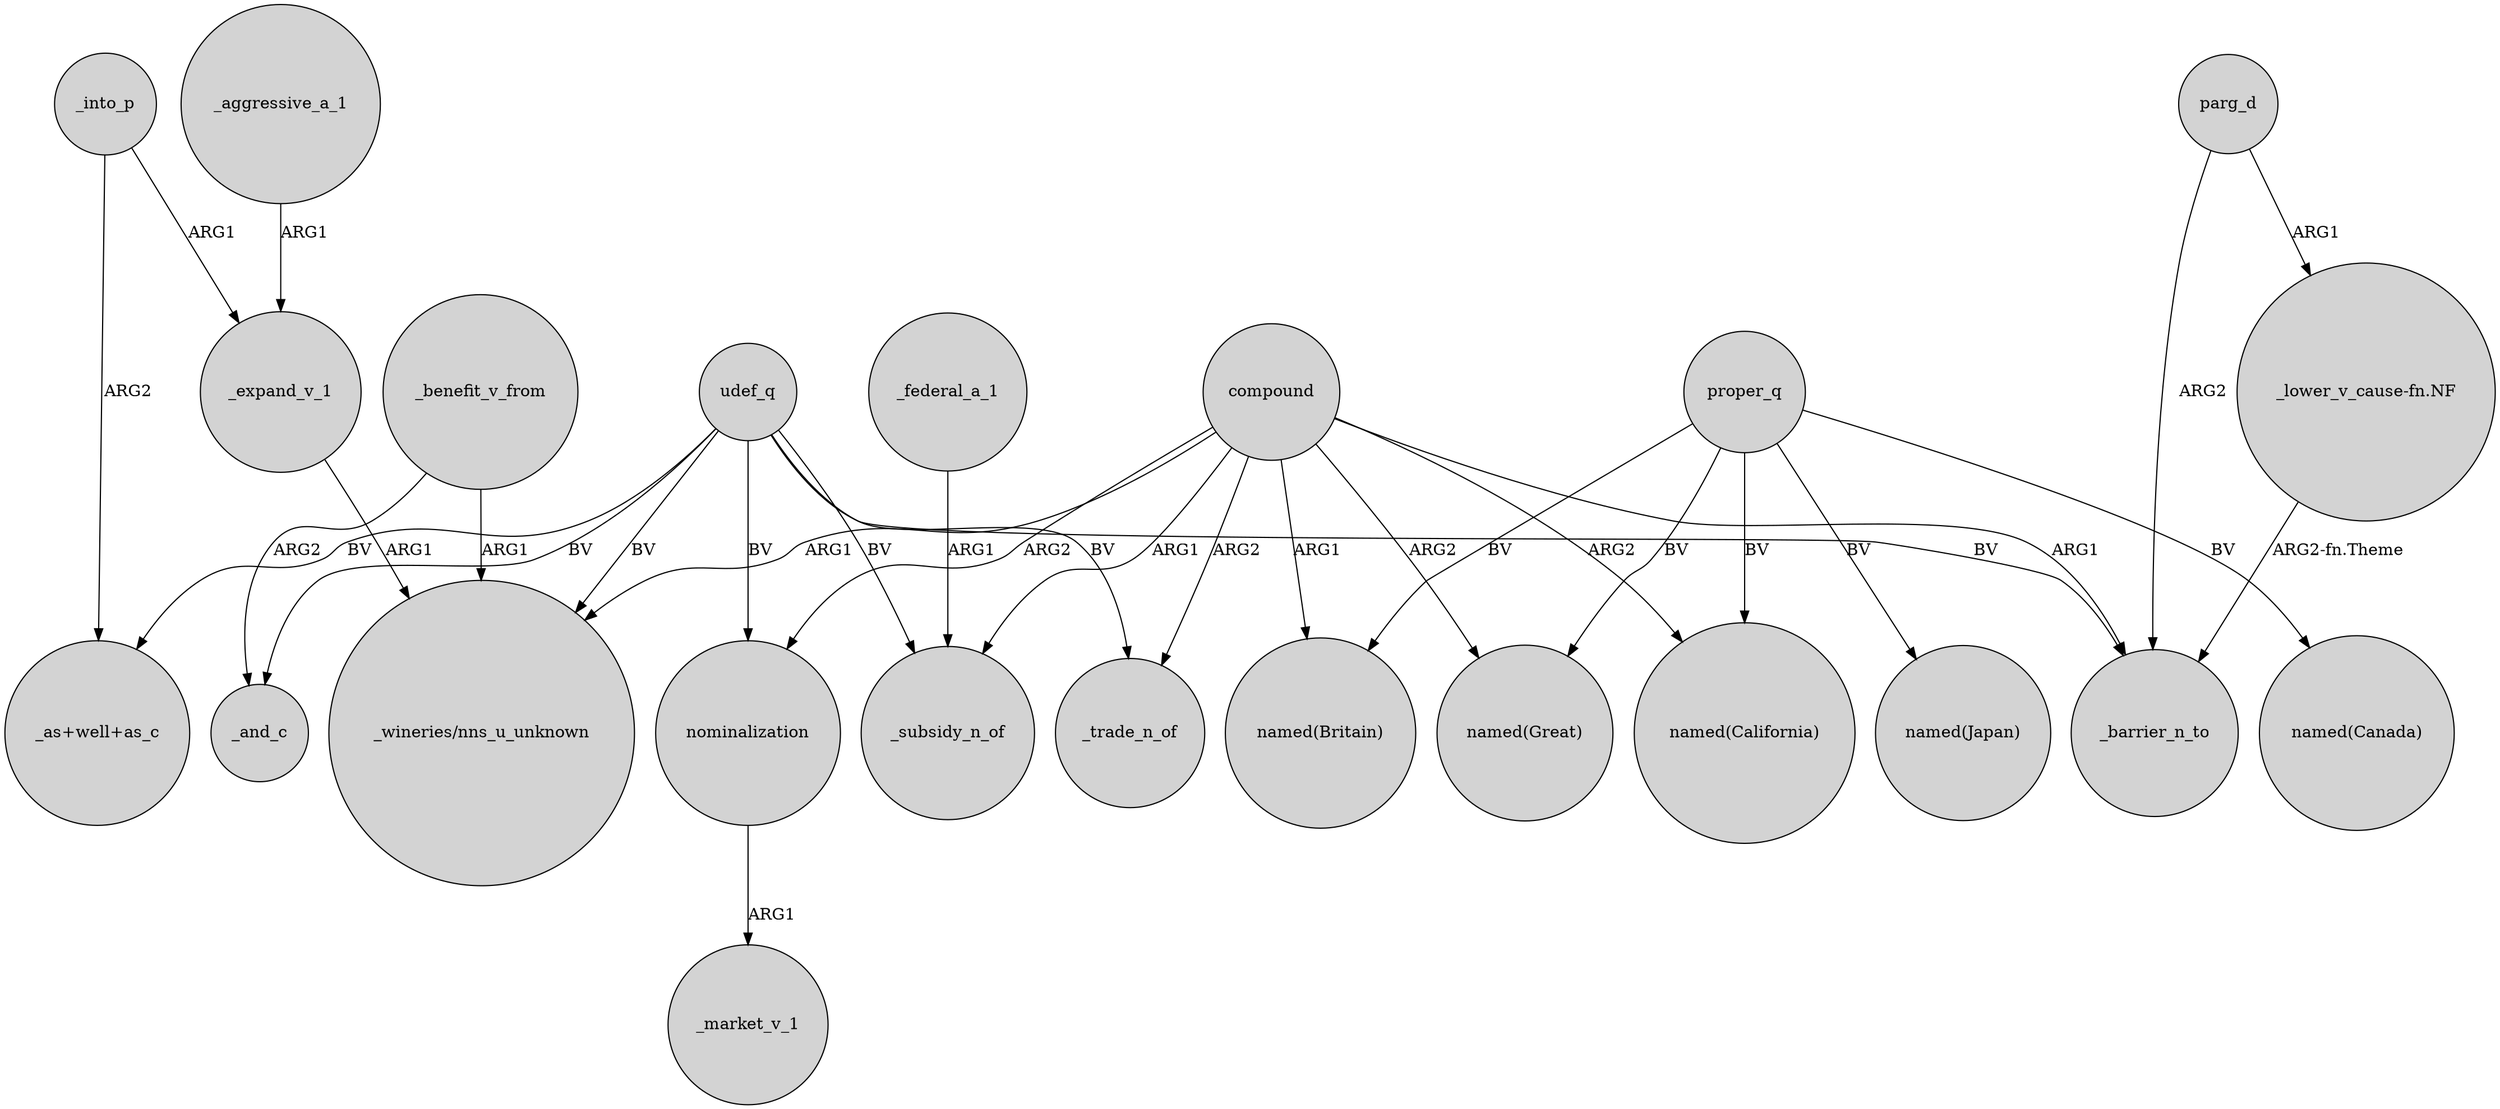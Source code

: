 digraph {
	node [shape=circle style=filled]
	udef_q -> _trade_n_of [label=BV]
	udef_q -> "_as+well+as_c" [label=BV]
	proper_q -> "named(Canada)" [label=BV]
	nominalization -> _market_v_1 [label=ARG1]
	compound -> "_wineries/nns_u_unknown" [label=ARG1]
	_into_p -> "_as+well+as_c" [label=ARG2]
	proper_q -> "named(California)" [label=BV]
	parg_d -> _barrier_n_to [label=ARG2]
	compound -> nominalization [label=ARG2]
	_into_p -> _expand_v_1 [label=ARG1]
	_aggressive_a_1 -> _expand_v_1 [label=ARG1]
	_benefit_v_from -> "_wineries/nns_u_unknown" [label=ARG1]
	proper_q -> "named(Japan)" [label=BV]
	compound -> "named(Great)" [label=ARG2]
	udef_q -> _barrier_n_to [label=BV]
	_expand_v_1 -> "_wineries/nns_u_unknown" [label=ARG1]
	_federal_a_1 -> _subsidy_n_of [label=ARG1]
	proper_q -> "named(Great)" [label=BV]
	compound -> _trade_n_of [label=ARG2]
	_benefit_v_from -> _and_c [label=ARG2]
	udef_q -> nominalization [label=BV]
	compound -> "named(California)" [label=ARG2]
	"_lower_v_cause-fn.NF" -> _barrier_n_to [label="ARG2-fn.Theme"]
	udef_q -> _subsidy_n_of [label=BV]
	compound -> _barrier_n_to [label=ARG1]
	udef_q -> _and_c [label=BV]
	compound -> _subsidy_n_of [label=ARG1]
	udef_q -> "_wineries/nns_u_unknown" [label=BV]
	compound -> "named(Britain)" [label=ARG1]
	proper_q -> "named(Britain)" [label=BV]
	parg_d -> "_lower_v_cause-fn.NF" [label=ARG1]
}
